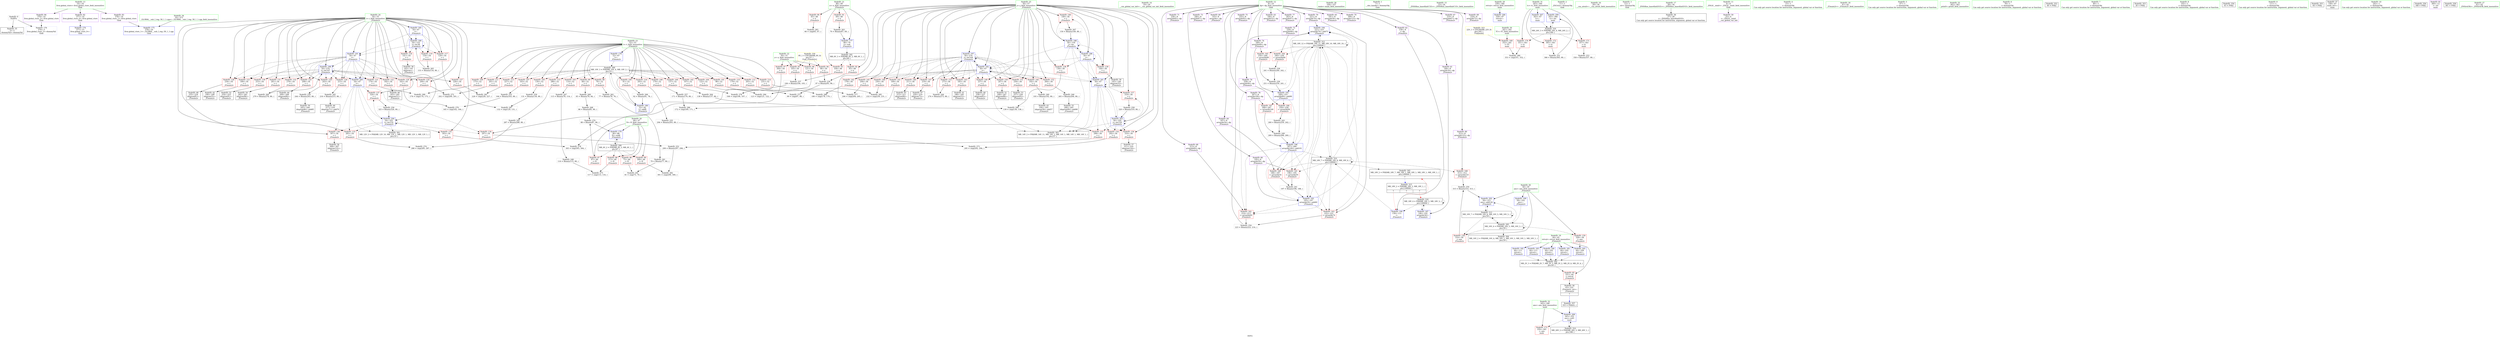 digraph "SVFG" {
	label="SVFG";

	Node0x5575278bdee0 [shape=record,color=grey,label="{NodeID: 0\nNullPtr}"];
	Node0x5575278bdee0 -> Node0x5575278e0340[style=solid];
	Node0x5575278bdee0 -> Node0x5575278e9760[style=solid];
	Node0x5575278f10d0 [shape=record,color=grey,label="{NodeID: 263\n70 = Binary(67, 69, )\n}"];
	Node0x5575278f10d0 -> Node0x5575278e9860[style=solid];
	Node0x5575278e9ad0 [shape=record,color=blue,label="{NodeID: 180\n52\<--92\nt\<--add9\n_Z5main2v\n}"];
	Node0x5575278e9ad0 -> Node0x557527900de0[style=dashed];
	Node0x5575278e0f00 [shape=record,color=red,label="{NodeID: 97\n304\<--50\n\<--y\n_Z5main2v\n}"];
	Node0x5575278e0f00 -> Node0x5575278f2750[style=solid];
	Node0x5575278c2290 [shape=record,color=green,label="{NodeID: 14\n19\<--20\n__cxx_global_var_init\<--__cxx_global_var_init_field_insensitive\n}"];
	Node0x5575278f25d0 [shape=record,color=grey,label="{NodeID: 277\n206 = cmp(204, 205, )\n}"];
	Node0x5575278e4780 [shape=record,color=blue,label="{NodeID: 194\n221\<--223\narrayidx74\<--add75\n_Z5main2v\n}"];
	Node0x5575278e4780 -> Node0x557527904de0[style=dashed];
	Node0x5575278e1a60 [shape=record,color=red,label="{NodeID: 111\n201\<--52\n\<--t\n_Z5main2v\n}"];
	Node0x5575278e1a60 -> Node0x5575278f1e50[style=solid];
	Node0x5575278dfd30 [shape=record,color=green,label="{NodeID: 28\n336\<--337\nmain\<--main_field_insensitive\n}"];
	Node0x5575278f3ad0 [shape=record,color=grey,label="{NodeID: 291\n81 = cmp(75, 79, )\n}"];
	Node0x5575278e52e0 [shape=record,color=blue,label="{NodeID: 208\n345\<--355\nans\<--call1\nmain\n}"];
	Node0x5575278e52e0 -> Node0x5575278e9490[style=dashed];
	Node0x5575278e52e0 -> Node0x5575279057e0[style=dashed];
	Node0x5575278e6d90 [shape=record,color=red,label="{NodeID: 125\n208\<--54\n\<--i\n_Z5main2v\n}"];
	Node0x5575278e6d90 -> Node0x5575278e0af0[style=solid];
	Node0x5575278e0950 [shape=record,color=black,label="{NodeID: 42\n190\<--189\nidxprom55\<--\n_Z5main2v\n}"];
	Node0x5575279026e0 [shape=record,color=black,label="{NodeID: 305\nMR_18V_2 = PHI(MR_18V_7, MR_18V_1, MR_18V_1, MR_18V_1, MR_18V_1, )\npts\{100000 \}\n|{<s0>7}}"];
	Node0x5575279026e0:s0 -> Node0x557527905ce0[style=dashed,color=blue];
	Node0x5575278e78f0 [shape=record,color=red,label="{NodeID: 139\n144\<--56\n\<--j\n_Z5main2v\n}"];
	Node0x5575278e78f0 -> Node0x5575278e06e0[style=solid];
	Node0x5575278e24d0 [shape=record,color=black,label="{NodeID: 56\n308\<--307\nidxprom122\<--\n_Z5main2v\n}"];
	Node0x5575278ed840 [shape=record,color=grey,label="{NodeID: 236\n251 = Binary(250, 241, )\n}"];
	Node0x5575278ed840 -> Node0x5575278e4850[style=solid];
	Node0x5575278e8450 [shape=record,color=red,label="{NodeID: 153\n273\<--56\n\<--j\n_Z5main2v\n}"];
	Node0x5575278e8450 -> Node0x5575278ee440[style=solid];
	Node0x5575278e3030 [shape=record,color=purple,label="{NodeID: 70\n221\<--8\narrayidx74\<--dp\n_Z5main2v\n}"];
	Node0x5575278e3030 -> Node0x5575278e8c70[style=solid];
	Node0x5575278e3030 -> Node0x5575278e4780[style=solid];
	Node0x5575278e5db0 [shape=record,color=grey,label="{NodeID: 250\n315 = Binary(314, 313, )\n}"];
	Node0x5575278e5db0 -> Node0x5575278e4e00[style=solid];
	Node0x5575278e8fb0 [shape=record,color=red,label="{NodeID: 167\n268\<--267\n\<--arrayidx100\n_Z5main2v\n}"];
	Node0x5575278e8fb0 -> Node0x5575278e5c30[style=solid];
	Node0x5575278e3bf0 [shape=record,color=purple,label="{NodeID: 84\n379\<--14\nllvm.global_ctors_2\<--llvm.global_ctors\nGlob }"];
	Node0x5575278e3bf0 -> Node0x5575278e9760[style=solid];
	Node0x5575278c3ab0 [shape=record,color=green,label="{NodeID: 1\n7\<--1\n__dso_handle\<--dummyObj\nGlob }"];
	Node0x5575278f1250 [shape=record,color=grey,label="{NodeID: 264\n138 = Binary(137, 80, )\n}"];
	Node0x5575278f1250 -> Node0x5575278f3950[style=solid];
	Node0x5575278e9ba0 [shape=record,color=blue,label="{NodeID: 181\n44\<--102\nretval\<--\n_Z5main2v\n}"];
	Node0x5575278e9ba0 -> Node0x5575279017e0[style=dashed];
	Node0x5575278e0fd0 [shape=record,color=red,label="{NodeID: 98\n76\<--52\n\<--t\n_Z5main2v\n}"];
	Node0x5575278e0fd0 -> Node0x5575278f0f50[style=solid];
	Node0x5575278c2360 [shape=record,color=green,label="{NodeID: 15\n23\<--24\n_ZNSt8ios_base4InitC1Ev\<--_ZNSt8ios_base4InitC1Ev_field_insensitive\n}"];
	Node0x5575278f2750 [shape=record,color=grey,label="{NodeID: 278\n305 = cmp(303, 304, )\n}"];
	Node0x5575278e4850 [shape=record,color=blue,label="{NodeID: 195\n249\<--251\narrayidx89\<--add90\n_Z5main2v\n}"];
	Node0x5575278e4850 -> Node0x5575278e8ee0[style=dashed];
	Node0x5575278e4850 -> Node0x5575278e8fb0[style=dashed];
	Node0x5575278e4850 -> Node0x5575278e4920[style=dashed];
	Node0x5575278e1b30 [shape=record,color=red,label="{NodeID: 112\n205\<--52\n\<--t\n_Z5main2v\n}"];
	Node0x5575278e1b30 -> Node0x5575278f25d0[style=solid];
	Node0x5575278dfe00 [shape=record,color=green,label="{NodeID: 29\n339\<--340\nretval\<--retval_field_insensitive\nmain\n}"];
	Node0x5575278dfe00 -> Node0x5575278e5140[style=solid];
	Node0x5575278fe5e0 [shape=record,color=black,label="{NodeID: 292\nMR_6V_3 = PHI(MR_6V_2, MR_6V_1, )\npts\{49 \}\n}"];
	Node0x5575278fe5e0 -> Node0x5575278e42a0[style=dashed];
	Node0x5575278fe5e0 -> Node0x5575278e4370[style=dashed];
	Node0x5575278e53b0 [shape=record,color=blue,label="{NodeID: 209\n343\<--366\ntc\<--inc\nmain\n}"];
	Node0x5575278e53b0 -> Node0x5575279061e0[style=dashed];
	Node0x5575278e6e60 [shape=record,color=red,label="{NodeID: 126\n215\<--54\n\<--i\n_Z5main2v\n}"];
	Node0x5575278e6e60 -> Node0x5575278e5630[style=solid];
	Node0x5575278e0a20 [shape=record,color=black,label="{NodeID: 43\n194\<--193\nidxprom58\<--add57\n_Z5main2v\n}"];
	Node0x5575278e79c0 [shape=record,color=red,label="{NodeID: 140\n149\<--56\n\<--j\n_Z5main2v\n}"];
	Node0x5575278e79c0 -> Node0x5575278f16d0[style=solid];
	Node0x5575278e25a0 [shape=record,color=black,label="{NodeID: 57\n311\<--310\nidxprom124\<--\n_Z5main2v\n}"];
	Node0x5575278ed9c0 [shape=record,color=grey,label="{NodeID: 237\n106 = Binary(104, 105, )\n}"];
	Node0x5575278ed9c0 -> Node0x5575278f2450[style=solid];
	Node0x5575278e8520 [shape=record,color=red,label="{NodeID: 154\n292\<--56\n\<--j\n_Z5main2v\n}"];
	Node0x5575278e8520 -> Node0x5575278f1fd0[style=solid];
	Node0x5575278e3100 [shape=record,color=purple,label="{NodeID: 71\n236\<--8\narrayidx82\<--dp\n_Z5main2v\n}"];
	Node0x5575278e5f30 [shape=record,color=grey,label="{NodeID: 251\n366 = Binary(365, 80, )\n}"];
	Node0x5575278e5f30 -> Node0x5575278e53b0[style=solid];
	Node0x5575278e9080 [shape=record,color=red,label="{NodeID: 168\n313\<--312\n\<--arrayidx125\n_Z5main2v\n}"];
	Node0x5575278e9080 -> Node0x5575278e5db0[style=solid];
	Node0x5575278e3cf0 [shape=record,color=red,label="{NodeID: 85\n331\<--44\n\<--retval\n_Z5main2v\n}"];
	Node0x5575278e3cf0 -> Node0x5575278e2670[style=solid];
	Node0x5575278c3840 [shape=record,color=green,label="{NodeID: 2\n11\<--1\n_ZSt3cin\<--dummyObj\nGlob }"];
	Node0x5575278f13d0 [shape=record,color=grey,label="{NodeID: 265\n155 = Binary(154, 80, )\n}"];
	Node0x5575278f13d0 -> Node0x5575278ea220[style=solid];
	Node0x5575278e9c70 [shape=record,color=blue,label="{NodeID: 182\n44\<--111\nretval\<--\n_Z5main2v\n}"];
	Node0x5575278e9c70 -> Node0x5575279017e0[style=dashed];
	Node0x5575278e10a0 [shape=record,color=red,label="{NodeID: 99\n84\<--52\n\<--t\n_Z5main2v\n}"];
	Node0x5575278e10a0 -> Node0x5575278f19d0[style=solid];
	Node0x5575278c2430 [shape=record,color=green,label="{NodeID: 16\n29\<--30\n__cxa_atexit\<--__cxa_atexit_field_insensitive\n}"];
	Node0x5575278f28d0 [shape=record,color=grey,label="{NodeID: 279\n165 = cmp(162, 164, )\n}"];
	Node0x5575278e4920 [shape=record,color=blue,label="{NodeID: 196\n267\<--269\narrayidx100\<--add101\n_Z5main2v\n}"];
	Node0x5575278e4920 -> Node0x5575278e8a00[style=dashed];
	Node0x5575278e4920 -> Node0x5575278e8ad0[style=dashed];
	Node0x5575278e4920 -> Node0x5575278e8ba0[style=dashed];
	Node0x5575278e4920 -> Node0x5575278e8c70[style=dashed];
	Node0x5575278e4920 -> Node0x5575278e46b0[style=dashed];
	Node0x5575278e4920 -> Node0x5575278e4780[style=dashed];
	Node0x5575278e4920 -> Node0x5575279043e0[style=dashed];
	Node0x5575278e4920 -> Node0x557527904de0[style=dashed];
	Node0x5575278e1c00 [shape=record,color=red,label="{NodeID: 113\n227\<--52\n\<--t\n_Z5main2v\n}"];
	Node0x5575278e1c00 -> Node0x5575278f2bd0[style=solid];
	Node0x5575278dfed0 [shape=record,color=green,label="{NodeID: 30\n341\<--342\nTC\<--TC_field_insensitive\nmain\n}"];
	Node0x5575278dfed0 -> Node0x5575278e9150[style=solid];
	Node0x5575278e6f30 [shape=record,color=red,label="{NodeID: 127\n226\<--54\n\<--i\n_Z5main2v\n}"];
	Node0x5575278e6f30 -> Node0x5575278f2bd0[style=solid];
	Node0x5575278e0af0 [shape=record,color=black,label="{NodeID: 44\n209\<--208\nidxprom66\<--\n_Z5main2v\n}"];
	Node0x5575278e7a90 [shape=record,color=red,label="{NodeID: 141\n169\<--56\n\<--j\n_Z5main2v\n}"];
	Node0x5575278e7a90 -> Node0x5575278f3350[style=solid];
	Node0x5575278e2670 [shape=record,color=black,label="{NodeID: 58\n43\<--331\n_Z5main2v_ret\<--\n_Z5main2v\n|{<s0>7}}"];
	Node0x5575278e2670:s0 -> Node0x557527919e80[style=solid,color=blue];
	Node0x5575278edb40 [shape=record,color=grey,label="{NodeID: 238\n241 = Binary(240, 242, )\n}"];
	Node0x5575278edb40 -> Node0x5575278ed840[style=solid];
	Node0x5575278e85f0 [shape=record,color=red,label="{NodeID: 155\n298\<--56\n\<--j\n_Z5main2v\n}"];
	Node0x5575278e85f0 -> Node0x5575278e60b0[style=solid];
	Node0x5575278e31d0 [shape=record,color=purple,label="{NodeID: 72\n239\<--8\narrayidx84\<--dp\n_Z5main2v\n}"];
	Node0x5575278e31d0 -> Node0x5575278e8d40[style=solid];
	Node0x5575278e60b0 [shape=record,color=grey,label="{NodeID: 252\n299 = Binary(297, 298, )\n}"];
	Node0x5575278e60b0 -> Node0x5575278f2d50[style=solid];
	Node0x5575278e9150 [shape=record,color=red,label="{NodeID: 169\n352\<--341\n\<--TC\nmain\n}"];
	Node0x5575278e9150 -> Node0x5575278f2a50[style=solid];
	Node0x5575278e3dc0 [shape=record,color=red,label="{NodeID: 86\n75\<--46\n\<--N\n_Z5main2v\n}"];
	Node0x5575278e3dc0 -> Node0x5575278f3ad0[style=solid];
	Node0x5575278c38d0 [shape=record,color=green,label="{NodeID: 3\n12\<--1\n.str\<--dummyObj\nGlob }"];
	Node0x5575278f1550 [shape=record,color=grey,label="{NodeID: 266\n92 = Binary(91, 78, )\n}"];
	Node0x5575278f1550 -> Node0x5575278e9ad0[style=solid];
	Node0x5575278e9d40 [shape=record,color=blue,label="{NodeID: 183\n44\<--111\nretval\<--\n_Z5main2v\n}"];
	Node0x5575278e9d40 -> Node0x5575279017e0[style=dashed];
	Node0x5575278e1170 [shape=record,color=red,label="{NodeID: 100\n91\<--52\n\<--t\n_Z5main2v\n}"];
	Node0x5575278e1170 -> Node0x5575278f1550[style=solid];
	Node0x5575278c2500 [shape=record,color=green,label="{NodeID: 17\n28\<--34\n_ZNSt8ios_base4InitD1Ev\<--_ZNSt8ios_base4InitD1Ev_field_insensitive\n}"];
	Node0x5575278c2500 -> Node0x5575278e0440[style=solid];
	Node0x5575278f2a50 [shape=record,color=grey,label="{NodeID: 280\n353 = cmp(351, 352, )\n}"];
	Node0x5575278e49f0 [shape=record,color=blue,label="{NodeID: 197\n56\<--274\nj\<--inc104\n_Z5main2v\n}"];
	Node0x5575278e49f0 -> Node0x5575278e7a90[style=dashed];
	Node0x5575278e49f0 -> Node0x5575278e7b60[style=dashed];
	Node0x5575278e49f0 -> Node0x5575278e7c30[style=dashed];
	Node0x5575278e49f0 -> Node0x5575278e7d00[style=dashed];
	Node0x5575278e49f0 -> Node0x5575278e7dd0[style=dashed];
	Node0x5575278e49f0 -> Node0x5575278e7ea0[style=dashed];
	Node0x5575278e49f0 -> Node0x5575278e7f70[style=dashed];
	Node0x5575278e49f0 -> Node0x5575278e8040[style=dashed];
	Node0x5575278e49f0 -> Node0x5575278e8110[style=dashed];
	Node0x5575278e49f0 -> Node0x5575278e81e0[style=dashed];
	Node0x5575278e49f0 -> Node0x5575278e82b0[style=dashed];
	Node0x5575278e49f0 -> Node0x5575278e8380[style=dashed];
	Node0x5575278e49f0 -> Node0x5575278e8450[style=dashed];
	Node0x5575278e49f0 -> Node0x5575278e45e0[style=dashed];
	Node0x5575278e49f0 -> Node0x5575278e49f0[style=dashed];
	Node0x5575278e49f0 -> Node0x5575278e4d30[style=dashed];
	Node0x5575278e49f0 -> Node0x557527901ce0[style=dashed];
	Node0x5575278e1cd0 [shape=record,color=red,label="{NodeID: 114\n231\<--52\n\<--t\n_Z5main2v\n}"];
	Node0x5575278e1cd0 -> Node0x5575278f31d0[style=solid];
	Node0x5575278dffa0 [shape=record,color=green,label="{NodeID: 31\n343\<--344\ntc\<--tc_field_insensitive\nmain\n}"];
	Node0x5575278dffa0 -> Node0x5575278e9220[style=solid];
	Node0x5575278dffa0 -> Node0x5575278e92f0[style=solid];
	Node0x5575278dffa0 -> Node0x5575278e93c0[style=solid];
	Node0x5575278dffa0 -> Node0x5575278e5210[style=solid];
	Node0x5575278dffa0 -> Node0x5575278e53b0[style=solid];
	Node0x5575278e7000 [shape=record,color=red,label="{NodeID: 128\n234\<--54\n\<--i\n_Z5main2v\n}"];
	Node0x5575278e7000 -> Node0x5575278e1e50[style=solid];
	Node0x5575278e0bc0 [shape=record,color=black,label="{NodeID: 45\n212\<--211\nidxprom68\<--\n_Z5main2v\n}"];
	Node0x5575278e7b60 [shape=record,color=red,label="{NodeID: 142\n178\<--56\n\<--j\n_Z5main2v\n}"];
	Node0x5575278e7b60 -> Node0x5575278f3650[style=solid];
	Node0x5575278e2740 [shape=record,color=purple,label="{NodeID: 59\n25\<--4\n\<--_ZStL8__ioinit\n__cxx_global_var_init\n}"];
	Node0x5575278edcc0 [shape=record,color=grey,label="{NodeID: 239\n244 = Binary(243, 80, )\n}"];
	Node0x5575278edcc0 -> Node0x5575278e1ff0[style=solid];
	Node0x5575278e86c0 [shape=record,color=red,label="{NodeID: 156\n310\<--56\n\<--j\n_Z5main2v\n}"];
	Node0x5575278e86c0 -> Node0x5575278e25a0[style=solid];
	Node0x5575278e32a0 [shape=record,color=purple,label="{NodeID: 73\n246\<--8\narrayidx87\<--dp\n_Z5main2v\n}"];
	Node0x5575278e6230 [shape=record,color=grey,label="{NodeID: 253\n358 = Binary(357, 80, )\n}"];
	Node0x5575278e9220 [shape=record,color=red,label="{NodeID: 170\n351\<--343\n\<--tc\nmain\n}"];
	Node0x5575278e9220 -> Node0x5575278f2a50[style=solid];
	Node0x5575278e3e90 [shape=record,color=red,label="{NodeID: 87\n87\<--46\n\<--N\n_Z5main2v\n}"];
	Node0x5575278e3e90 -> Node0x5575278f1b50[style=solid];
	Node0x5575278c3960 [shape=record,color=green,label="{NodeID: 4\n15\<--1\n\<--dummyObj\nCan only get source location for instruction, argument, global var or function.}"];
	Node0x5575278f16d0 [shape=record,color=grey,label="{NodeID: 267\n150 = Binary(149, 80, )\n}"];
	Node0x5575278f16d0 -> Node0x5575278ea150[style=solid];
	Node0x5575278e9e10 [shape=record,color=blue,label="{NodeID: 184\n44\<--102\nretval\<--\n_Z5main2v\n}"];
	Node0x5575278e9e10 -> Node0x5575279017e0[style=dashed];
	Node0x5575278e1240 [shape=record,color=red,label="{NodeID: 101\n98\<--52\n\<--t\n_Z5main2v\n}"];
	Node0x5575278e1240 -> Node0x5575278f1cd0[style=solid];
	Node0x5575278c25d0 [shape=record,color=green,label="{NodeID: 18\n41\<--42\n_Z5main2v\<--_Z5main2v_field_insensitive\n}"];
	Node0x5575278f2bd0 [shape=record,color=grey,label="{NodeID: 281\n228 = cmp(226, 227, )\n}"];
	Node0x5575278e4ac0 [shape=record,color=blue,label="{NodeID: 198\n54\<--279\ni\<--inc107\n_Z5main2v\n}"];
	Node0x5575278e4ac0 -> Node0x5575278e6980[style=dashed];
	Node0x5575278e4ac0 -> Node0x5575278e6a50[style=dashed];
	Node0x5575278e4ac0 -> Node0x5575278e6b20[style=dashed];
	Node0x5575278e4ac0 -> Node0x5575278e6bf0[style=dashed];
	Node0x5575278e4ac0 -> Node0x5575278e6cc0[style=dashed];
	Node0x5575278e4ac0 -> Node0x5575278e6d90[style=dashed];
	Node0x5575278e4ac0 -> Node0x5575278e6e60[style=dashed];
	Node0x5575278e4ac0 -> Node0x5575278e6f30[style=dashed];
	Node0x5575278e4ac0 -> Node0x5575278e7000[style=dashed];
	Node0x5575278e4ac0 -> Node0x5575278e70d0[style=dashed];
	Node0x5575278e4ac0 -> Node0x5575278e71a0[style=dashed];
	Node0x5575278e4ac0 -> Node0x5575278e7270[style=dashed];
	Node0x5575278e4ac0 -> Node0x5575278e7340[style=dashed];
	Node0x5575278e4ac0 -> Node0x5575278e4ac0[style=dashed];
	Node0x5575278e4ac0 -> Node0x5575278e4c60[style=dashed];
	Node0x5575278e1da0 [shape=record,color=red,label="{NodeID: 115\n286\<--52\n\<--t\n_Z5main2v\n}"];
	Node0x5575278e1da0 -> Node0x5575278ee140[style=solid];
	Node0x5575278e0070 [shape=record,color=green,label="{NodeID: 32\n345\<--346\nans\<--ans_field_insensitive\nmain\n}"];
	Node0x5575278e0070 -> Node0x5575278e9490[style=solid];
	Node0x5575278e0070 -> Node0x5575278e52e0[style=solid];
	Node0x5575278ff4e0 [shape=record,color=black,label="{NodeID: 295\nMR_16V_4 = PHI(MR_16V_5, MR_16V_3, )\npts\{59 \}\n}"];
	Node0x5575278ff4e0 -> Node0x5575278e8860[style=dashed];
	Node0x5575278ff4e0 -> Node0x5575278e8930[style=dashed];
	Node0x5575278ff4e0 -> Node0x5575278e4e00[style=dashed];
	Node0x5575278ff4e0 -> Node0x5575278ff4e0[style=dashed];
	Node0x5575278ff4e0 -> Node0x5575279021e0[style=dashed];
	Node0x5575278ff4e0 -> Node0x5575279052e0[style=dashed];
	Node0x5575278e70d0 [shape=record,color=red,label="{NodeID: 129\n243\<--54\n\<--i\n_Z5main2v\n}"];
	Node0x5575278e70d0 -> Node0x5575278edcc0[style=solid];
	Node0x5575278e0c90 [shape=record,color=black,label="{NodeID: 46\n217\<--216\nidxprom71\<--add70\n_Z5main2v\n}"];
	Node0x5575278e7c30 [shape=record,color=red,label="{NodeID: 143\n185\<--56\n\<--j\n_Z5main2v\n}"];
	Node0x5575278e7c30 -> Node0x5575278e0880[style=solid];
	Node0x5575278e2810 [shape=record,color=purple,label="{NodeID: 60\n143\<--8\narrayidx\<--dp\n_Z5main2v\n}"];
	Node0x557527908b00 [shape=record,color=yellow,style=double,label="{NodeID: 323\n22V_1 = ENCHI(MR_22V_0)\npts\{342 \}\nFun[main]}"];
	Node0x557527908b00 -> Node0x5575278e9150[style=dashed];
	Node0x5575278ede40 [shape=record,color=grey,label="{NodeID: 240\n193 = Binary(192, 80, )\n}"];
	Node0x5575278ede40 -> Node0x5575278e0a20[style=solid];
	Node0x5575278e8790 [shape=record,color=red,label="{NodeID: 157\n319\<--56\n\<--j\n_Z5main2v\n}"];
	Node0x5575278e8790 -> Node0x5575278f0950[style=solid];
	Node0x5575278e3370 [shape=record,color=purple,label="{NodeID: 74\n249\<--8\narrayidx89\<--dp\n_Z5main2v\n}"];
	Node0x5575278e3370 -> Node0x5575278e8e10[style=solid];
	Node0x5575278e3370 -> Node0x5575278e4850[style=solid];
	Node0x5575278e63b0 [shape=record,color=grey,label="{NodeID: 254\n223 = Binary(222, 214, )\n}"];
	Node0x5575278e63b0 -> Node0x5575278e4780[style=solid];
	Node0x5575278e92f0 [shape=record,color=red,label="{NodeID: 171\n357\<--343\n\<--tc\nmain\n}"];
	Node0x5575278e92f0 -> Node0x5575278e6230[style=solid];
	Node0x5575278e3f60 [shape=record,color=red,label="{NodeID: 88\n113\<--46\n\<--N\n_Z5main2v\n}"];
	Node0x5575278e3f60 -> Node0x5575278f22d0[style=solid];
	Node0x5575278c1680 [shape=record,color=green,label="{NodeID: 5\n67\<--1\n\<--dummyObj\nCan only get source location for instruction, argument, global var or function.}"];
	Node0x5575278f1850 [shape=record,color=grey,label="{NodeID: 268\n86 = Binary(85, 80, )\n}"];
	Node0x5575278f1850 -> Node0x5575278f1b50[style=solid];
	Node0x5575278e9ee0 [shape=record,color=blue,label="{NodeID: 185\n54\<--67\ni\<--\n_Z5main2v\n}"];
	Node0x5575278e9ee0 -> Node0x5575278e6710[style=dashed];
	Node0x5575278e9ee0 -> Node0x5575278e67e0[style=dashed];
	Node0x5575278e9ee0 -> Node0x5575278e68b0[style=dashed];
	Node0x5575278e9ee0 -> Node0x5575278ea220[style=dashed];
	Node0x5575278e9ee0 -> Node0x5575278ea3c0[style=dashed];
	Node0x5575278e1310 [shape=record,color=red,label="{NodeID: 102\n107\<--52\n\<--t\n_Z5main2v\n}"];
	Node0x5575278e1310 -> Node0x5575278f2450[style=solid];
	Node0x5575278df760 [shape=record,color=green,label="{NodeID: 19\n44\<--45\nretval\<--retval_field_insensitive\n_Z5main2v\n}"];
	Node0x5575278df760 -> Node0x5575278e3cf0[style=solid];
	Node0x5575278df760 -> Node0x5575278e9ba0[style=solid];
	Node0x5575278df760 -> Node0x5575278e9c70[style=solid];
	Node0x5575278df760 -> Node0x5575278e9d40[style=solid];
	Node0x5575278df760 -> Node0x5575278e9e10[style=solid];
	Node0x5575278df760 -> Node0x5575278e5070[style=solid];
	Node0x5575278f2d50 [shape=record,color=grey,label="{NodeID: 282\n301 = cmp(299, 300, )\n}"];
	Node0x5575278e4b90 [shape=record,color=blue,label="{NodeID: 199\n58\<--102\nans\<--\n_Z5main2v\n}"];
	Node0x5575278e4b90 -> Node0x5575278ff4e0[style=dashed];
	Node0x5575278e6640 [shape=record,color=red,label="{NodeID: 116\n293\<--52\n\<--t\n_Z5main2v\n}"];
	Node0x5575278e6640 -> Node0x5575278ed6c0[style=solid];
	Node0x5575278e0140 [shape=record,color=green,label="{NodeID: 33\n362\<--363\nprintf\<--printf_field_insensitive\n}"];
	Node0x5575278e71a0 [shape=record,color=red,label="{NodeID: 130\n253\<--54\n\<--i\n_Z5main2v\n}"];
	Node0x5575278e71a0 -> Node0x5575278e2190[style=solid];
	Node0x5575278e0d60 [shape=record,color=black,label="{NodeID: 47\n220\<--219\nidxprom73\<--\n_Z5main2v\n}"];
	Node0x5575279043e0 [shape=record,color=black,label="{NodeID: 310\nMR_18V_7 = PHI(MR_18V_8, MR_18V_6, )\npts\{100000 \}\n}"];
	Node0x5575279043e0 -> Node0x5575278e8a00[style=dashed];
	Node0x5575279043e0 -> Node0x5575278e8ad0[style=dashed];
	Node0x5575279043e0 -> Node0x5575278e8ba0[style=dashed];
	Node0x5575279043e0 -> Node0x5575278e8c70[style=dashed];
	Node0x5575279043e0 -> Node0x5575278e9080[style=dashed];
	Node0x5575279043e0 -> Node0x5575278e46b0[style=dashed];
	Node0x5575279043e0 -> Node0x5575278e4780[style=dashed];
	Node0x5575279043e0 -> Node0x5575279026e0[style=dashed];
	Node0x5575279043e0 -> Node0x5575279043e0[style=dashed];
	Node0x5575279043e0 -> Node0x557527904de0[style=dashed];
	Node0x5575278e7d00 [shape=record,color=red,label="{NodeID: 144\n192\<--56\n\<--j\n_Z5main2v\n}"];
	Node0x5575278e7d00 -> Node0x5575278ede40[style=solid];
	Node0x5575278e28e0 [shape=record,color=purple,label="{NodeID: 61\n146\<--8\narrayidx34\<--dp\n_Z5main2v\n}"];
	Node0x5575278e28e0 -> Node0x5575278ea080[style=solid];
	Node0x5575278edfc0 [shape=record,color=grey,label="{NodeID: 241\n197 = Binary(196, 188, )\n}"];
	Node0x5575278edfc0 -> Node0x5575278e46b0[style=solid];
	Node0x5575278e8860 [shape=record,color=red,label="{NodeID: 158\n314\<--58\n\<--ans\n_Z5main2v\n}"];
	Node0x5575278e8860 -> Node0x5575278e5db0[style=solid];
	Node0x5575278e3440 [shape=record,color=purple,label="{NodeID: 75\n255\<--8\narrayidx92\<--dp\n_Z5main2v\n}"];
	Node0x5575278e6530 [shape=record,color=grey,label="{NodeID: 255\n164 = Binary(163, 80, )\n}"];
	Node0x5575278e6530 -> Node0x5575278f28d0[style=solid];
	Node0x5575278e93c0 [shape=record,color=red,label="{NodeID: 172\n365\<--343\n\<--tc\nmain\n}"];
	Node0x5575278e93c0 -> Node0x5575278e5f30[style=solid];
	Node0x5575278e4030 [shape=record,color=red,label="{NodeID: 89\n300\<--46\n\<--N\n_Z5main2v\n}"];
	Node0x5575278e4030 -> Node0x5575278f2d50[style=solid];
	Node0x5575278c1710 [shape=record,color=green,label="{NodeID: 6\n78\<--1\n\<--dummyObj\nCan only get source location for instruction, argument, global var or function.}"];
	Node0x5575275bcdb0 [shape=record,color=black,label="{NodeID: 352\n60 = PHI()\n}"];
	Node0x5575278f19d0 [shape=record,color=grey,label="{NodeID: 269\n85 = Binary(78, 84, )\n}"];
	Node0x5575278f19d0 -> Node0x5575278f1850[style=solid];
	Node0x5575278e9fb0 [shape=record,color=blue,label="{NodeID: 186\n56\<--67\nj\<--\n_Z5main2v\n}"];
	Node0x5575278e9fb0 -> Node0x5575278e7820[style=dashed];
	Node0x5575278e9fb0 -> Node0x5575278e78f0[style=dashed];
	Node0x5575278e9fb0 -> Node0x5575278e79c0[style=dashed];
	Node0x5575278e9fb0 -> Node0x5575278e9fb0[style=dashed];
	Node0x5575278e9fb0 -> Node0x5575278ea150[style=dashed];
	Node0x5575278e9fb0 -> Node0x5575278e45e0[style=dashed];
	Node0x5575278e9fb0 -> Node0x5575278e4d30[style=dashed];
	Node0x5575278e9fb0 -> Node0x557527901ce0[style=dashed];
	Node0x5575278e13e0 [shape=record,color=red,label="{NodeID: 103\n114\<--52\n\<--t\n_Z5main2v\n}"];
	Node0x5575278e13e0 -> Node0x5575278e5930[style=solid];
	Node0x5575278df7f0 [shape=record,color=green,label="{NodeID: 20\n46\<--47\nN\<--N_field_insensitive\n_Z5main2v\n}"];
	Node0x5575278df7f0 -> Node0x5575278e3dc0[style=solid];
	Node0x5575278df7f0 -> Node0x5575278e3e90[style=solid];
	Node0x5575278df7f0 -> Node0x5575278e3f60[style=solid];
	Node0x5575278df7f0 -> Node0x5575278e4030[style=solid];
	Node0x5575278df7f0 -> Node0x5575278e9a00[style=solid];
	Node0x5575278f2ed0 [shape=record,color=grey,label="{NodeID: 283\n66 = cmp(65, 67, )\n}"];
	Node0x5575278e4c60 [shape=record,color=blue,label="{NodeID: 200\n54\<--67\ni\<--\n_Z5main2v\n}"];
	Node0x5575278e4c60 -> Node0x5575278e7410[style=dashed];
	Node0x5575278e4c60 -> Node0x5575278e74e0[style=dashed];
	Node0x5575278e4c60 -> Node0x5575278e75b0[style=dashed];
	Node0x5575278e4c60 -> Node0x5575278e7680[style=dashed];
	Node0x5575278e4c60 -> Node0x5575278e7750[style=dashed];
	Node0x5575278e4c60 -> Node0x5575278e4fa0[style=dashed];
	Node0x5575278e4c60 -> Node0x5575279012e0[style=dashed];
	Node0x5575278e6710 [shape=record,color=red,label="{NodeID: 117\n129\<--54\n\<--i\n_Z5main2v\n}"];
	Node0x5575278e6710 -> Node0x5575278f34d0[style=solid];
	Node0x5575278e0240 [shape=record,color=green,label="{NodeID: 34\n16\<--373\n_GLOBAL__sub_I_rng..58_1_1.cpp\<--_GLOBAL__sub_I_rng..58_1_1.cpp_field_insensitive\n}"];
	Node0x5575278e0240 -> Node0x5575278e9660[style=solid];
	Node0x5575278e7270 [shape=record,color=red,label="{NodeID: 131\n261\<--54\n\<--i\n_Z5main2v\n}"];
	Node0x5575278e7270 -> Node0x5575278e2330[style=solid];
	Node0x5575278e1e50 [shape=record,color=black,label="{NodeID: 48\n235\<--234\nidxprom81\<--\n_Z5main2v\n}"];
	Node0x5575278e7dd0 [shape=record,color=red,label="{NodeID: 145\n204\<--56\n\<--j\n_Z5main2v\n}"];
	Node0x5575278e7dd0 -> Node0x5575278f25d0[style=solid];
	Node0x5575278e29b0 [shape=record,color=purple,label="{NodeID: 62\n158\<--8\n\<--dp\n_Z5main2v\n}"];
	Node0x5575278e29b0 -> Node0x5575278ea2f0[style=solid];
	Node0x5575278ee140 [shape=record,color=grey,label="{NodeID: 242\n287 = Binary(286, 80, )\n}"];
	Node0x5575278ee140 -> Node0x5575278f2150[style=solid];
	Node0x5575278e8930 [shape=record,color=red,label="{NodeID: 159\n328\<--58\n\<--ans\n_Z5main2v\n}"];
	Node0x5575278e8930 -> Node0x5575278e5070[style=solid];
	Node0x5575278e3510 [shape=record,color=purple,label="{NodeID: 76\n258\<--8\narrayidx94\<--dp\n_Z5main2v\n}"];
	Node0x5575278e3510 -> Node0x5575278e8ee0[style=solid];
	Node0x5575278f0650 [shape=record,color=grey,label="{NodeID: 256\n325 = Binary(324, 80, )\n}"];
	Node0x5575278f0650 -> Node0x5575278e4fa0[style=solid];
	Node0x5575278e9490 [shape=record,color=red,label="{NodeID: 173\n359\<--345\n\<--ans\nmain\n}"];
	Node0x5575278e4100 [shape=record,color=red,label="{NodeID: 90\n65\<--48\n\<--x\n_Z5main2v\n}"];
	Node0x5575278e4100 -> Node0x5575278f2ed0[style=solid];
	Node0x5575278c17a0 [shape=record,color=green,label="{NodeID: 7\n80\<--1\n\<--dummyObj\nCan only get source location for instruction, argument, global var or function.}"];
	Node0x557527919390 [shape=record,color=black,label="{NodeID: 353\n26 = PHI()\n}"];
	Node0x5575278f1b50 [shape=record,color=grey,label="{NodeID: 270\n88 = Binary(87, 86, )\n}"];
	Node0x5575278f1b50 -> Node0x5575278e9a00[style=solid];
	Node0x5575278ea080 [shape=record,color=blue,label="{NodeID: 187\n146\<--102\narrayidx34\<--\n_Z5main2v\n}"];
	Node0x5575278ea080 -> Node0x557527906be0[style=dashed];
	Node0x5575278e14b0 [shape=record,color=red,label="{NodeID: 104\n122\<--52\n\<--t\n_Z5main2v\n}"];
	Node0x5575278e14b0 -> Node0x5575278f3050[style=solid];
	Node0x5575278df880 [shape=record,color=green,label="{NodeID: 21\n48\<--49\nx\<--x_field_insensitive\n_Z5main2v\n}"];
	Node0x5575278df880 -> Node0x5575278e4100[style=solid];
	Node0x5575278df880 -> Node0x5575278e41d0[style=solid];
	Node0x5575278df880 -> Node0x5575278e42a0[style=solid];
	Node0x5575278df880 -> Node0x5575278e4370[style=solid];
	Node0x5575278df880 -> Node0x5575278e9860[style=solid];
	Node0x5575278f3050 [shape=record,color=grey,label="{NodeID: 284\n123 = cmp(121, 122, )\n}"];
	Node0x5575278e4d30 [shape=record,color=blue,label="{NodeID: 201\n56\<--67\nj\<--\n_Z5main2v\n}"];
	Node0x5575278e4d30 -> Node0x5575278e8520[style=dashed];
	Node0x5575278e4d30 -> Node0x5575278e85f0[style=dashed];
	Node0x5575278e4d30 -> Node0x5575278e86c0[style=dashed];
	Node0x5575278e4d30 -> Node0x5575278e8790[style=dashed];
	Node0x5575278e4d30 -> Node0x5575278e4d30[style=dashed];
	Node0x5575278e4d30 -> Node0x5575278e4ed0[style=dashed];
	Node0x5575278e4d30 -> Node0x557527901ce0[style=dashed];
	Node0x5575278e67e0 [shape=record,color=red,label="{NodeID: 118\n141\<--54\n\<--i\n_Z5main2v\n}"];
	Node0x5575278e67e0 -> Node0x5575278e0610[style=solid];
	Node0x5575278e0340 [shape=record,color=black,label="{NodeID: 35\n2\<--3\ndummyVal\<--dummyVal\n}"];
	Node0x5575278e7340 [shape=record,color=red,label="{NodeID: 132\n278\<--54\n\<--i\n_Z5main2v\n}"];
	Node0x5575278e7340 -> Node0x5575278f0c50[style=solid];
	Node0x5575278e1f20 [shape=record,color=black,label="{NodeID: 49\n238\<--237\nidxprom83\<--\n_Z5main2v\n}"];
	Node0x557527904de0 [shape=record,color=black,label="{NodeID: 312\nMR_18V_12 = PHI(MR_18V_11, MR_18V_10, MR_18V_10, )\npts\{100000 \}\n}"];
	Node0x557527904de0 -> Node0x5575278e8a00[style=dashed];
	Node0x557527904de0 -> Node0x5575278e8ad0[style=dashed];
	Node0x557527904de0 -> Node0x5575278e8ba0[style=dashed];
	Node0x557527904de0 -> Node0x5575278e8c70[style=dashed];
	Node0x557527904de0 -> Node0x5575278e8d40[style=dashed];
	Node0x557527904de0 -> Node0x5575278e8e10[style=dashed];
	Node0x557527904de0 -> Node0x5575278e46b0[style=dashed];
	Node0x557527904de0 -> Node0x5575278e4780[style=dashed];
	Node0x557527904de0 -> Node0x5575278e4850[style=dashed];
	Node0x557527904de0 -> Node0x5575279043e0[style=dashed];
	Node0x557527904de0 -> Node0x557527904de0[style=dashed];
	Node0x5575278e7ea0 [shape=record,color=red,label="{NodeID: 146\n211\<--56\n\<--j\n_Z5main2v\n}"];
	Node0x5575278e7ea0 -> Node0x5575278e0bc0[style=solid];
	Node0x5575278e2a80 [shape=record,color=purple,label="{NodeID: 63\n184\<--8\narrayidx52\<--dp\n_Z5main2v\n}"];
	Node0x5575278ee2c0 [shape=record,color=grey,label="{NodeID: 243\n260 = Binary(259, 242, )\n}"];
	Node0x5575278ee2c0 -> Node0x5575278e5c30[style=solid];
	Node0x5575278e8a00 [shape=record,color=red,label="{NodeID: 160\n188\<--187\n\<--arrayidx54\n_Z5main2v\n}"];
	Node0x5575278e8a00 -> Node0x5575278edfc0[style=solid];
	Node0x5575278e35e0 [shape=record,color=purple,label="{NodeID: 77\n263\<--8\narrayidx97\<--dp\n_Z5main2v\n}"];
	Node0x5575278f07d0 [shape=record,color=grey,label="{NodeID: 257\n171 = Binary(170, 80, )\n}"];
	Node0x5575278f07d0 -> Node0x5575278f3350[style=solid];
	Node0x5575278e9560 [shape=record,color=blue,label="{NodeID: 174\n377\<--15\nllvm.global_ctors_0\<--\nGlob }"];
	Node0x5575278e41d0 [shape=record,color=red,label="{NodeID: 91\n69\<--48\n\<--x\n_Z5main2v\n}"];
	Node0x5575278e41d0 -> Node0x5575278f10d0[style=solid];
	Node0x5575278c2cb0 [shape=record,color=green,label="{NodeID: 8\n102\<--1\n\<--dummyObj\nCan only get source location for instruction, argument, global var or function.}"];
	Node0x557527919460 [shape=record,color=black,label="{NodeID: 354\n63 = PHI()\n}"];
	Node0x5575278f1cd0 [shape=record,color=grey,label="{NodeID: 271\n99 = cmp(97, 98, )\n}"];
	Node0x5575278ea150 [shape=record,color=blue,label="{NodeID: 188\n56\<--150\nj\<--inc\n_Z5main2v\n}"];
	Node0x5575278ea150 -> Node0x5575278e7820[style=dashed];
	Node0x5575278ea150 -> Node0x5575278e78f0[style=dashed];
	Node0x5575278ea150 -> Node0x5575278e79c0[style=dashed];
	Node0x5575278ea150 -> Node0x5575278e9fb0[style=dashed];
	Node0x5575278ea150 -> Node0x5575278ea150[style=dashed];
	Node0x5575278ea150 -> Node0x5575278e45e0[style=dashed];
	Node0x5575278ea150 -> Node0x5575278e4d30[style=dashed];
	Node0x5575278ea150 -> Node0x557527901ce0[style=dashed];
	Node0x5575278e1580 [shape=record,color=red,label="{NodeID: 105\n130\<--52\n\<--t\n_Z5main2v\n}"];
	Node0x5575278e1580 -> Node0x5575278f0ad0[style=solid];
	Node0x5575278df910 [shape=record,color=green,label="{NodeID: 22\n50\<--51\ny\<--y_field_insensitive\n_Z5main2v\n}"];
	Node0x5575278df910 -> Node0x5575278e4440[style=solid];
	Node0x5575278df910 -> Node0x5575278e4510[style=solid];
	Node0x5575278df910 -> Node0x5575278e0e30[style=solid];
	Node0x5575278df910 -> Node0x5575278e0f00[style=solid];
	Node0x5575278f31d0 [shape=record,color=grey,label="{NodeID: 285\n232 = cmp(230, 231, )\n}"];
	Node0x5575278e4e00 [shape=record,color=blue,label="{NodeID: 202\n58\<--315\nans\<--add126\n_Z5main2v\n}"];
	Node0x5575278e4e00 -> Node0x5575279052e0[style=dashed];
	Node0x5575278e68b0 [shape=record,color=red,label="{NodeID: 119\n154\<--54\n\<--i\n_Z5main2v\n}"];
	Node0x5575278e68b0 -> Node0x5575278f13d0[style=solid];
	Node0x5575278e0440 [shape=record,color=black,label="{NodeID: 36\n27\<--28\n\<--_ZNSt8ios_base4InitD1Ev\nCan only get source location for instruction, argument, global var or function.}"];
	Node0x5575279008e0 [shape=record,color=black,label="{NodeID: 299\nMR_4V_2 = PHI(MR_4V_3, MR_4V_1, )\npts\{47 \}\n}"];
	Node0x5575279008e0 -> Node0x5575278e3dc0[style=dashed];
	Node0x5575279008e0 -> Node0x5575278e3e90[style=dashed];
	Node0x5575279008e0 -> Node0x5575278e3f60[style=dashed];
	Node0x5575279008e0 -> Node0x5575278e4030[style=dashed];
	Node0x5575279008e0 -> Node0x5575278e9a00[style=dashed];
	Node0x5575278e7410 [shape=record,color=red,label="{NodeID: 133\n285\<--54\n\<--i\n_Z5main2v\n}"];
	Node0x5575278e7410 -> Node0x5575278f2150[style=solid];
	Node0x5575278e1ff0 [shape=record,color=black,label="{NodeID: 50\n245\<--244\nidxprom86\<--add85\n_Z5main2v\n}"];
	Node0x5575279052e0 [shape=record,color=black,label="{NodeID: 313\nMR_16V_7 = PHI(MR_16V_6, MR_16V_5, MR_16V_5, )\npts\{59 \}\n}"];
	Node0x5575279052e0 -> Node0x5575278e8860[style=dashed];
	Node0x5575279052e0 -> Node0x5575278e4e00[style=dashed];
	Node0x5575279052e0 -> Node0x5575278ff4e0[style=dashed];
	Node0x5575279052e0 -> Node0x5575279052e0[style=dashed];
	Node0x5575278e7f70 [shape=record,color=red,label="{NodeID: 147\n219\<--56\n\<--j\n_Z5main2v\n}"];
	Node0x5575278e7f70 -> Node0x5575278e0d60[style=solid];
	Node0x5575278e2b50 [shape=record,color=purple,label="{NodeID: 64\n187\<--8\narrayidx54\<--dp\n_Z5main2v\n}"];
	Node0x5575278e2b50 -> Node0x5575278e8a00[style=solid];
	Node0x5575278ee440 [shape=record,color=grey,label="{NodeID: 244\n274 = Binary(273, 80, )\n}"];
	Node0x5575278ee440 -> Node0x5575278e49f0[style=solid];
	Node0x5575278e8ad0 [shape=record,color=red,label="{NodeID: 161\n196\<--195\n\<--arrayidx59\n_Z5main2v\n}"];
	Node0x5575278e8ad0 -> Node0x5575278edfc0[style=solid];
	Node0x5575278e36b0 [shape=record,color=purple,label="{NodeID: 78\n267\<--8\narrayidx100\<--dp\n_Z5main2v\n}"];
	Node0x5575278e36b0 -> Node0x5575278e8fb0[style=solid];
	Node0x5575278e36b0 -> Node0x5575278e4920[style=solid];
	Node0x5575278f0950 [shape=record,color=grey,label="{NodeID: 258\n320 = Binary(319, 80, )\n}"];
	Node0x5575278f0950 -> Node0x5575278e4ed0[style=solid];
	Node0x5575278e9660 [shape=record,color=blue,label="{NodeID: 175\n378\<--16\nllvm.global_ctors_1\<--_GLOBAL__sub_I_rng..58_1_1.cpp\nGlob }"];
	Node0x5575278e42a0 [shape=record,color=red,label="{NodeID: 92\n95\<--48\n\<--x\n_Z5main2v\n}"];
	Node0x5575278e42a0 -> Node0x5575278ed540[style=solid];
	Node0x5575278c2d40 [shape=record,color=green,label="{NodeID: 9\n111\<--1\n\<--dummyObj\nCan only get source location for instruction, argument, global var or function.}"];
	Node0x557527919590 [shape=record,color=black,label="{NodeID: 355\n64 = PHI()\n}"];
	Node0x5575278f1e50 [shape=record,color=grey,label="{NodeID: 272\n202 = cmp(200, 201, )\n}"];
	Node0x5575278ea220 [shape=record,color=blue,label="{NodeID: 189\n54\<--155\ni\<--inc38\n_Z5main2v\n}"];
	Node0x5575278ea220 -> Node0x5575278e6710[style=dashed];
	Node0x5575278ea220 -> Node0x5575278e67e0[style=dashed];
	Node0x5575278ea220 -> Node0x5575278e68b0[style=dashed];
	Node0x5575278ea220 -> Node0x5575278ea220[style=dashed];
	Node0x5575278ea220 -> Node0x5575278ea3c0[style=dashed];
	Node0x5575278e1650 [shape=record,color=red,label="{NodeID: 106\n137\<--52\n\<--t\n_Z5main2v\n}"];
	Node0x5575278e1650 -> Node0x5575278f1250[style=solid];
	Node0x5575278df9a0 [shape=record,color=green,label="{NodeID: 23\n52\<--53\nt\<--t_field_insensitive\n_Z5main2v\n}"];
	Node0x5575278df9a0 -> Node0x5575278e0fd0[style=solid];
	Node0x5575278df9a0 -> Node0x5575278e10a0[style=solid];
	Node0x5575278df9a0 -> Node0x5575278e1170[style=solid];
	Node0x5575278df9a0 -> Node0x5575278e1240[style=solid];
	Node0x5575278df9a0 -> Node0x5575278e1310[style=solid];
	Node0x5575278df9a0 -> Node0x5575278e13e0[style=solid];
	Node0x5575278df9a0 -> Node0x5575278e14b0[style=solid];
	Node0x5575278df9a0 -> Node0x5575278e1580[style=solid];
	Node0x5575278df9a0 -> Node0x5575278e1650[style=solid];
	Node0x5575278df9a0 -> Node0x5575278e1720[style=solid];
	Node0x5575278df9a0 -> Node0x5575278e17f0[style=solid];
	Node0x5575278df9a0 -> Node0x5575278e18c0[style=solid];
	Node0x5575278df9a0 -> Node0x5575278e1990[style=solid];
	Node0x5575278df9a0 -> Node0x5575278e1a60[style=solid];
	Node0x5575278df9a0 -> Node0x5575278e1b30[style=solid];
	Node0x5575278df9a0 -> Node0x5575278e1c00[style=solid];
	Node0x5575278df9a0 -> Node0x5575278e1cd0[style=solid];
	Node0x5575278df9a0 -> Node0x5575278e1da0[style=solid];
	Node0x5575278df9a0 -> Node0x5575278e6640[style=solid];
	Node0x5575278df9a0 -> Node0x5575278e9930[style=solid];
	Node0x5575278df9a0 -> Node0x5575278e9ad0[style=solid];
	Node0x5575278f3350 [shape=record,color=grey,label="{NodeID: 286\n172 = cmp(169, 171, )\n}"];
	Node0x5575278e4ed0 [shape=record,color=blue,label="{NodeID: 203\n56\<--320\nj\<--inc129\n_Z5main2v\n}"];
	Node0x5575278e4ed0 -> Node0x5575278e8520[style=dashed];
	Node0x5575278e4ed0 -> Node0x5575278e85f0[style=dashed];
	Node0x5575278e4ed0 -> Node0x5575278e86c0[style=dashed];
	Node0x5575278e4ed0 -> Node0x5575278e8790[style=dashed];
	Node0x5575278e4ed0 -> Node0x5575278e4d30[style=dashed];
	Node0x5575278e4ed0 -> Node0x5575278e4ed0[style=dashed];
	Node0x5575278e4ed0 -> Node0x557527901ce0[style=dashed];
	Node0x5575278e6980 [shape=record,color=red,label="{NodeID: 120\n162\<--54\n\<--i\n_Z5main2v\n}"];
	Node0x5575278e6980 -> Node0x5575278f28d0[style=solid];
	Node0x5575278e0540 [shape=record,color=black,label="{NodeID: 37\n338\<--67\nmain_ret\<--\nmain\n}"];
	Node0x557527900de0 [shape=record,color=black,label="{NodeID: 300\nMR_10V_3 = PHI(MR_10V_4, MR_10V_2, )\npts\{53 \}\n}"];
	Node0x557527900de0 -> Node0x5575278e0fd0[style=dashed];
	Node0x557527900de0 -> Node0x5575278e10a0[style=dashed];
	Node0x557527900de0 -> Node0x5575278e1170[style=dashed];
	Node0x557527900de0 -> Node0x5575278e1240[style=dashed];
	Node0x557527900de0 -> Node0x5575278e1310[style=dashed];
	Node0x557527900de0 -> Node0x5575278e13e0[style=dashed];
	Node0x557527900de0 -> Node0x5575278e14b0[style=dashed];
	Node0x557527900de0 -> Node0x5575278e1580[style=dashed];
	Node0x557527900de0 -> Node0x5575278e1650[style=dashed];
	Node0x557527900de0 -> Node0x5575278e1720[style=dashed];
	Node0x557527900de0 -> Node0x5575278e17f0[style=dashed];
	Node0x557527900de0 -> Node0x5575278e18c0[style=dashed];
	Node0x557527900de0 -> Node0x5575278e1990[style=dashed];
	Node0x557527900de0 -> Node0x5575278e1a60[style=dashed];
	Node0x557527900de0 -> Node0x5575278e1b30[style=dashed];
	Node0x557527900de0 -> Node0x5575278e1c00[style=dashed];
	Node0x557527900de0 -> Node0x5575278e1cd0[style=dashed];
	Node0x557527900de0 -> Node0x5575278e1da0[style=dashed];
	Node0x557527900de0 -> Node0x5575278e6640[style=dashed];
	Node0x557527900de0 -> Node0x5575278e9ad0[style=dashed];
	Node0x5575278e74e0 [shape=record,color=red,label="{NodeID: 134\n297\<--54\n\<--i\n_Z5main2v\n}"];
	Node0x5575278e74e0 -> Node0x5575278e60b0[style=solid];
	Node0x5575278e20c0 [shape=record,color=black,label="{NodeID: 51\n248\<--247\nidxprom88\<--\n_Z5main2v\n}"];
	Node0x5575279057e0 [shape=record,color=black,label="{NodeID: 314\nMR_26V_2 = PHI(MR_26V_3, MR_26V_1, )\npts\{346 \}\n}"];
	Node0x5575279057e0 -> Node0x5575278e52e0[style=dashed];
	Node0x5575278e8040 [shape=record,color=red,label="{NodeID: 148\n230\<--56\n\<--j\n_Z5main2v\n}"];
	Node0x5575278e8040 -> Node0x5575278f31d0[style=solid];
	Node0x5575278e2c20 [shape=record,color=purple,label="{NodeID: 65\n191\<--8\narrayidx56\<--dp\n_Z5main2v\n}"];
	Node0x5575278e5630 [shape=record,color=grey,label="{NodeID: 245\n216 = Binary(215, 80, )\n}"];
	Node0x5575278e5630 -> Node0x5575278e0c90[style=solid];
	Node0x5575278e8ba0 [shape=record,color=red,label="{NodeID: 162\n214\<--213\n\<--arrayidx69\n_Z5main2v\n}"];
	Node0x5575278e8ba0 -> Node0x5575278e63b0[style=solid];
	Node0x5575278e3780 [shape=record,color=purple,label="{NodeID: 79\n309\<--8\narrayidx123\<--dp\n_Z5main2v\n}"];
	Node0x5575278f0ad0 [shape=record,color=grey,label="{NodeID: 259\n131 = Binary(130, 80, )\n}"];
	Node0x5575278f0ad0 -> Node0x5575278f34d0[style=solid];
	Node0x5575278e9760 [shape=record,color=blue, style = dotted,label="{NodeID: 176\n379\<--3\nllvm.global_ctors_2\<--dummyVal\nGlob }"];
	Node0x5575278e4370 [shape=record,color=red,label="{NodeID: 93\n104\<--48\n\<--x\n_Z5main2v\n}"];
	Node0x5575278e4370 -> Node0x5575278ed9c0[style=solid];
	Node0x5575278c2dd0 [shape=record,color=green,label="{NodeID: 10\n242\<--1\n\<--dummyObj\nCan only get source location for instruction, argument, global var or function.}"];
	Node0x557527919db0 [shape=record,color=black,label="{NodeID: 356\n348 = PHI()\n}"];
	Node0x5575278f1fd0 [shape=record,color=grey,label="{NodeID: 273\n295 = cmp(292, 294, )\n}"];
	Node0x5575278ea2f0 [shape=record,color=blue,label="{NodeID: 190\n158\<--111\n\<--\n_Z5main2v\n}"];
	Node0x5575278ea2f0 -> Node0x5575279043e0[style=dashed];
	Node0x5575278e1720 [shape=record,color=red,label="{NodeID: 107\n163\<--52\n\<--t\n_Z5main2v\n}"];
	Node0x5575278e1720 -> Node0x5575278e6530[style=solid];
	Node0x5575278dfa30 [shape=record,color=green,label="{NodeID: 24\n54\<--55\ni\<--i_field_insensitive\n_Z5main2v\n}"];
	Node0x5575278dfa30 -> Node0x5575278e6710[style=solid];
	Node0x5575278dfa30 -> Node0x5575278e67e0[style=solid];
	Node0x5575278dfa30 -> Node0x5575278e68b0[style=solid];
	Node0x5575278dfa30 -> Node0x5575278e6980[style=solid];
	Node0x5575278dfa30 -> Node0x5575278e6a50[style=solid];
	Node0x5575278dfa30 -> Node0x5575278e6b20[style=solid];
	Node0x5575278dfa30 -> Node0x5575278e6bf0[style=solid];
	Node0x5575278dfa30 -> Node0x5575278e6cc0[style=solid];
	Node0x5575278dfa30 -> Node0x5575278e6d90[style=solid];
	Node0x5575278dfa30 -> Node0x5575278e6e60[style=solid];
	Node0x5575278dfa30 -> Node0x5575278e6f30[style=solid];
	Node0x5575278dfa30 -> Node0x5575278e7000[style=solid];
	Node0x5575278dfa30 -> Node0x5575278e70d0[style=solid];
	Node0x5575278dfa30 -> Node0x5575278e71a0[style=solid];
	Node0x5575278dfa30 -> Node0x5575278e7270[style=solid];
	Node0x5575278dfa30 -> Node0x5575278e7340[style=solid];
	Node0x5575278dfa30 -> Node0x5575278e7410[style=solid];
	Node0x5575278dfa30 -> Node0x5575278e74e0[style=solid];
	Node0x5575278dfa30 -> Node0x5575278e75b0[style=solid];
	Node0x5575278dfa30 -> Node0x5575278e7680[style=solid];
	Node0x5575278dfa30 -> Node0x5575278e7750[style=solid];
	Node0x5575278dfa30 -> Node0x5575278e9ee0[style=solid];
	Node0x5575278dfa30 -> Node0x5575278ea220[style=solid];
	Node0x5575278dfa30 -> Node0x5575278ea3c0[style=solid];
	Node0x5575278dfa30 -> Node0x5575278e4ac0[style=solid];
	Node0x5575278dfa30 -> Node0x5575278e4c60[style=solid];
	Node0x5575278dfa30 -> Node0x5575278e4fa0[style=solid];
	Node0x5575278f34d0 [shape=record,color=grey,label="{NodeID: 287\n132 = cmp(129, 131, )\n}"];
	Node0x5575278e4fa0 [shape=record,color=blue,label="{NodeID: 204\n54\<--325\ni\<--inc132\n_Z5main2v\n}"];
	Node0x5575278e4fa0 -> Node0x5575278e7410[style=dashed];
	Node0x5575278e4fa0 -> Node0x5575278e74e0[style=dashed];
	Node0x5575278e4fa0 -> Node0x5575278e75b0[style=dashed];
	Node0x5575278e4fa0 -> Node0x5575278e7680[style=dashed];
	Node0x5575278e4fa0 -> Node0x5575278e7750[style=dashed];
	Node0x5575278e4fa0 -> Node0x5575278e4fa0[style=dashed];
	Node0x5575278e4fa0 -> Node0x5575279012e0[style=dashed];
	Node0x5575278e6a50 [shape=record,color=red,label="{NodeID: 121\n174\<--54\n\<--i\n_Z5main2v\n}"];
	Node0x5575278e6a50 -> Node0x5575278f37d0[style=solid];
	Node0x5575278e0610 [shape=record,color=black,label="{NodeID: 38\n142\<--141\nidxprom\<--\n_Z5main2v\n}"];
	Node0x5575279012e0 [shape=record,color=black,label="{NodeID: 301\nMR_12V_2 = PHI(MR_12V_10, MR_12V_1, MR_12V_1, MR_12V_1, MR_12V_1, )\npts\{55 \}\n}"];
	Node0x5575278e75b0 [shape=record,color=red,label="{NodeID: 135\n303\<--54\n\<--i\n_Z5main2v\n}"];
	Node0x5575278e75b0 -> Node0x5575278f2750[style=solid];
	Node0x5575278e2190 [shape=record,color=black,label="{NodeID: 52\n254\<--253\nidxprom91\<--\n_Z5main2v\n}"];
	Node0x557527905ce0 [shape=record,color=black,label="{NodeID: 315\nMR_18V_2 = PHI(MR_18V_3, MR_18V_1, )\npts\{100000 \}\n|{<s0>7|<s1>7|<s2>7}}"];
	Node0x557527905ce0:s0 -> Node0x5575278ea2f0[style=dashed,color=red];
	Node0x557527905ce0:s1 -> Node0x5575279026e0[style=dashed,color=red];
	Node0x557527905ce0:s2 -> Node0x557527906be0[style=dashed,color=red];
	Node0x5575278e8110 [shape=record,color=red,label="{NodeID: 149\n237\<--56\n\<--j\n_Z5main2v\n}"];
	Node0x5575278e8110 -> Node0x5575278e1f20[style=solid];
	Node0x5575278e2cf0 [shape=record,color=purple,label="{NodeID: 66\n195\<--8\narrayidx59\<--dp\n_Z5main2v\n}"];
	Node0x5575278e2cf0 -> Node0x5575278e8ad0[style=solid];
	Node0x5575278e2cf0 -> Node0x5575278e46b0[style=solid];
	Node0x5575278e57b0 [shape=record,color=grey,label="{NodeID: 246\n265 = Binary(264, 80, )\n}"];
	Node0x5575278e57b0 -> Node0x5575278e2400[style=solid];
	Node0x5575278e8c70 [shape=record,color=red,label="{NodeID: 163\n222\<--221\n\<--arrayidx74\n_Z5main2v\n}"];
	Node0x5575278e8c70 -> Node0x5575278e63b0[style=solid];
	Node0x5575278e3850 [shape=record,color=purple,label="{NodeID: 80\n312\<--8\narrayidx125\<--dp\n_Z5main2v\n}"];
	Node0x5575278e3850 -> Node0x5575278e9080[style=solid];
	Node0x5575278f0c50 [shape=record,color=grey,label="{NodeID: 260\n279 = Binary(278, 80, )\n}"];
	Node0x5575278f0c50 -> Node0x5575278e4ac0[style=solid];
	Node0x5575278e9860 [shape=record,color=blue,label="{NodeID: 177\n48\<--70\nx\<--sub\n_Z5main2v\n}"];
	Node0x5575278e9860 -> Node0x5575278fe5e0[style=dashed];
	Node0x5575278e4440 [shape=record,color=red,label="{NodeID: 94\n96\<--50\n\<--y\n_Z5main2v\n}"];
	Node0x5575278e4440 -> Node0x5575278ed540[style=solid];
	Node0x5575278c2e60 [shape=record,color=green,label="{NodeID: 11\n4\<--6\n_ZStL8__ioinit\<--_ZStL8__ioinit_field_insensitive\nGlob }"];
	Node0x5575278c2e60 -> Node0x5575278e2740[style=solid];
	Node0x557527919e80 [shape=record,color=black,label="{NodeID: 357\n355 = PHI(43, )\n}"];
	Node0x557527919e80 -> Node0x5575278e52e0[style=solid];
	Node0x5575278f2150 [shape=record,color=grey,label="{NodeID: 274\n288 = cmp(285, 287, )\n}"];
	Node0x5575278ea3c0 [shape=record,color=blue,label="{NodeID: 191\n54\<--67\ni\<--\n_Z5main2v\n}"];
	Node0x5575278ea3c0 -> Node0x5575278e6980[style=dashed];
	Node0x5575278ea3c0 -> Node0x5575278e6a50[style=dashed];
	Node0x5575278ea3c0 -> Node0x5575278e6b20[style=dashed];
	Node0x5575278ea3c0 -> Node0x5575278e6bf0[style=dashed];
	Node0x5575278ea3c0 -> Node0x5575278e6cc0[style=dashed];
	Node0x5575278ea3c0 -> Node0x5575278e6d90[style=dashed];
	Node0x5575278ea3c0 -> Node0x5575278e6e60[style=dashed];
	Node0x5575278ea3c0 -> Node0x5575278e6f30[style=dashed];
	Node0x5575278ea3c0 -> Node0x5575278e7000[style=dashed];
	Node0x5575278ea3c0 -> Node0x5575278e70d0[style=dashed];
	Node0x5575278ea3c0 -> Node0x5575278e71a0[style=dashed];
	Node0x5575278ea3c0 -> Node0x5575278e7270[style=dashed];
	Node0x5575278ea3c0 -> Node0x5575278e7340[style=dashed];
	Node0x5575278ea3c0 -> Node0x5575278e4ac0[style=dashed];
	Node0x5575278ea3c0 -> Node0x5575278e4c60[style=dashed];
	Node0x5575278e17f0 [shape=record,color=red,label="{NodeID: 108\n170\<--52\n\<--t\n_Z5main2v\n}"];
	Node0x5575278e17f0 -> Node0x5575278f07d0[style=solid];
	Node0x5575278dfac0 [shape=record,color=green,label="{NodeID: 25\n56\<--57\nj\<--j_field_insensitive\n_Z5main2v\n}"];
	Node0x5575278dfac0 -> Node0x5575278e7820[style=solid];
	Node0x5575278dfac0 -> Node0x5575278e78f0[style=solid];
	Node0x5575278dfac0 -> Node0x5575278e79c0[style=solid];
	Node0x5575278dfac0 -> Node0x5575278e7a90[style=solid];
	Node0x5575278dfac0 -> Node0x5575278e7b60[style=solid];
	Node0x5575278dfac0 -> Node0x5575278e7c30[style=solid];
	Node0x5575278dfac0 -> Node0x5575278e7d00[style=solid];
	Node0x5575278dfac0 -> Node0x5575278e7dd0[style=solid];
	Node0x5575278dfac0 -> Node0x5575278e7ea0[style=solid];
	Node0x5575278dfac0 -> Node0x5575278e7f70[style=solid];
	Node0x5575278dfac0 -> Node0x5575278e8040[style=solid];
	Node0x5575278dfac0 -> Node0x5575278e8110[style=solid];
	Node0x5575278dfac0 -> Node0x5575278e81e0[style=solid];
	Node0x5575278dfac0 -> Node0x5575278e82b0[style=solid];
	Node0x5575278dfac0 -> Node0x5575278e8380[style=solid];
	Node0x5575278dfac0 -> Node0x5575278e8450[style=solid];
	Node0x5575278dfac0 -> Node0x5575278e8520[style=solid];
	Node0x5575278dfac0 -> Node0x5575278e85f0[style=solid];
	Node0x5575278dfac0 -> Node0x5575278e86c0[style=solid];
	Node0x5575278dfac0 -> Node0x5575278e8790[style=solid];
	Node0x5575278dfac0 -> Node0x5575278e9fb0[style=solid];
	Node0x5575278dfac0 -> Node0x5575278ea150[style=solid];
	Node0x5575278dfac0 -> Node0x5575278e45e0[style=solid];
	Node0x5575278dfac0 -> Node0x5575278e49f0[style=solid];
	Node0x5575278dfac0 -> Node0x5575278e4d30[style=solid];
	Node0x5575278dfac0 -> Node0x5575278e4ed0[style=solid];
	Node0x5575278f3650 [shape=record,color=grey,label="{NodeID: 288\n180 = cmp(178, 179, )\n}"];
	Node0x5575278e5070 [shape=record,color=blue,label="{NodeID: 205\n44\<--328\nretval\<--\n_Z5main2v\n}"];
	Node0x5575278e5070 -> Node0x5575279017e0[style=dashed];
	Node0x5575278e6b20 [shape=record,color=red,label="{NodeID: 122\n182\<--54\n\<--i\n_Z5main2v\n}"];
	Node0x5575278e6b20 -> Node0x5575278e07b0[style=solid];
	Node0x5575278e06e0 [shape=record,color=black,label="{NodeID: 39\n145\<--144\nidxprom33\<--\n_Z5main2v\n}"];
	Node0x5575279017e0 [shape=record,color=black,label="{NodeID: 302\nMR_2V_3 = PHI(MR_2V_7, MR_2V_5, MR_2V_2, MR_2V_6, MR_2V_4, )\npts\{45 \}\n}"];
	Node0x5575279017e0 -> Node0x5575278e3cf0[style=dashed];
	Node0x5575278e7680 [shape=record,color=red,label="{NodeID: 136\n307\<--54\n\<--i\n_Z5main2v\n}"];
	Node0x5575278e7680 -> Node0x5575278e24d0[style=solid];
	Node0x5575278e2260 [shape=record,color=black,label="{NodeID: 53\n257\<--256\nidxprom93\<--\n_Z5main2v\n}"];
	Node0x5575279061e0 [shape=record,color=black,label="{NodeID: 316\nMR_24V_3 = PHI(MR_24V_4, MR_24V_2, )\npts\{344 \}\n}"];
	Node0x5575279061e0 -> Node0x5575278e9220[style=dashed];
	Node0x5575279061e0 -> Node0x5575278e92f0[style=dashed];
	Node0x5575279061e0 -> Node0x5575278e93c0[style=dashed];
	Node0x5575279061e0 -> Node0x5575278e53b0[style=dashed];
	Node0x5575278e81e0 [shape=record,color=red,label="{NodeID: 150\n247\<--56\n\<--j\n_Z5main2v\n}"];
	Node0x5575278e81e0 -> Node0x5575278e20c0[style=solid];
	Node0x5575278e2dc0 [shape=record,color=purple,label="{NodeID: 67\n210\<--8\narrayidx67\<--dp\n_Z5main2v\n}"];
	Node0x557527909150 [shape=record,color=yellow,style=double,label="{NodeID: 330\n8V_1 = ENCHI(MR_8V_0)\npts\{51 \}\nFun[_Z5main2v]}"];
	Node0x557527909150 -> Node0x5575278e4440[style=dashed];
	Node0x557527909150 -> Node0x5575278e4510[style=dashed];
	Node0x557527909150 -> Node0x5575278e0e30[style=dashed];
	Node0x557527909150 -> Node0x5575278e0f00[style=dashed];
	Node0x5575278e5930 [shape=record,color=grey,label="{NodeID: 247\n115 = Binary(78, 114, )\n}"];
	Node0x5575278e5930 -> Node0x5575278e5ab0[style=solid];
	Node0x5575278e8d40 [shape=record,color=red,label="{NodeID: 164\n240\<--239\n\<--arrayidx84\n_Z5main2v\n}"];
	Node0x5575278e8d40 -> Node0x5575278edb40[style=solid];
	Node0x5575278e3920 [shape=record,color=purple,label="{NodeID: 81\n360\<--12\n\<--.str\nmain\n}"];
	Node0x5575278f0dd0 [shape=record,color=grey,label="{NodeID: 261\n79 = Binary(77, 80, )\n}"];
	Node0x5575278f0dd0 -> Node0x5575278f3ad0[style=solid];
	Node0x5575278e9930 [shape=record,color=blue,label="{NodeID: 178\n52\<--67\nt\<--\n_Z5main2v\n}"];
	Node0x5575278e9930 -> Node0x557527900de0[style=dashed];
	Node0x5575278e4510 [shape=record,color=red,label="{NodeID: 95\n105\<--50\n\<--y\n_Z5main2v\n}"];
	Node0x5575278e4510 -> Node0x5575278ed9c0[style=solid];
	Node0x5575278c2f30 [shape=record,color=green,label="{NodeID: 12\n8\<--10\ndp\<--dp_field_insensitive\nGlob }"];
	Node0x5575278c2f30 -> Node0x5575278e2810[style=solid];
	Node0x5575278c2f30 -> Node0x5575278e28e0[style=solid];
	Node0x5575278c2f30 -> Node0x5575278e29b0[style=solid];
	Node0x5575278c2f30 -> Node0x5575278e2a80[style=solid];
	Node0x5575278c2f30 -> Node0x5575278e2b50[style=solid];
	Node0x5575278c2f30 -> Node0x5575278e2c20[style=solid];
	Node0x5575278c2f30 -> Node0x5575278e2cf0[style=solid];
	Node0x5575278c2f30 -> Node0x5575278e2dc0[style=solid];
	Node0x5575278c2f30 -> Node0x5575278e2e90[style=solid];
	Node0x5575278c2f30 -> Node0x5575278e2f60[style=solid];
	Node0x5575278c2f30 -> Node0x5575278e3030[style=solid];
	Node0x5575278c2f30 -> Node0x5575278e3100[style=solid];
	Node0x5575278c2f30 -> Node0x5575278e31d0[style=solid];
	Node0x5575278c2f30 -> Node0x5575278e32a0[style=solid];
	Node0x5575278c2f30 -> Node0x5575278e3370[style=solid];
	Node0x5575278c2f30 -> Node0x5575278e3440[style=solid];
	Node0x5575278c2f30 -> Node0x5575278e3510[style=solid];
	Node0x5575278c2f30 -> Node0x5575278e35e0[style=solid];
	Node0x5575278c2f30 -> Node0x5575278e36b0[style=solid];
	Node0x5575278c2f30 -> Node0x5575278e3780[style=solid];
	Node0x5575278c2f30 -> Node0x5575278e3850[style=solid];
	Node0x55752791a070 [shape=record,color=black,label="{NodeID: 358\n361 = PHI()\n}"];
	Node0x5575278f22d0 [shape=record,color=grey,label="{NodeID: 275\n117 = cmp(113, 116, )\n}"];
	Node0x5575278e45e0 [shape=record,color=blue,label="{NodeID: 192\n56\<--67\nj\<--\n_Z5main2v\n}"];
	Node0x5575278e45e0 -> Node0x5575278e7a90[style=dashed];
	Node0x5575278e45e0 -> Node0x5575278e7b60[style=dashed];
	Node0x5575278e45e0 -> Node0x5575278e7c30[style=dashed];
	Node0x5575278e45e0 -> Node0x5575278e7d00[style=dashed];
	Node0x5575278e45e0 -> Node0x5575278e7dd0[style=dashed];
	Node0x5575278e45e0 -> Node0x5575278e7ea0[style=dashed];
	Node0x5575278e45e0 -> Node0x5575278e7f70[style=dashed];
	Node0x5575278e45e0 -> Node0x5575278e8040[style=dashed];
	Node0x5575278e45e0 -> Node0x5575278e8110[style=dashed];
	Node0x5575278e45e0 -> Node0x5575278e81e0[style=dashed];
	Node0x5575278e45e0 -> Node0x5575278e82b0[style=dashed];
	Node0x5575278e45e0 -> Node0x5575278e8380[style=dashed];
	Node0x5575278e45e0 -> Node0x5575278e8450[style=dashed];
	Node0x5575278e45e0 -> Node0x5575278e45e0[style=dashed];
	Node0x5575278e45e0 -> Node0x5575278e49f0[style=dashed];
	Node0x5575278e45e0 -> Node0x5575278e4d30[style=dashed];
	Node0x5575278e45e0 -> Node0x557527901ce0[style=dashed];
	Node0x5575278e18c0 [shape=record,color=red,label="{NodeID: 109\n175\<--52\n\<--t\n_Z5main2v\n}"];
	Node0x5575278e18c0 -> Node0x5575278f37d0[style=solid];
	Node0x5575278dfb90 [shape=record,color=green,label="{NodeID: 26\n58\<--59\nans\<--ans_field_insensitive\n_Z5main2v\n}"];
	Node0x5575278dfb90 -> Node0x5575278e8860[style=solid];
	Node0x5575278dfb90 -> Node0x5575278e8930[style=solid];
	Node0x5575278dfb90 -> Node0x5575278e4b90[style=solid];
	Node0x5575278dfb90 -> Node0x5575278e4e00[style=solid];
	Node0x5575278f37d0 [shape=record,color=grey,label="{NodeID: 289\n176 = cmp(174, 175, )\n}"];
	Node0x5575278e5140 [shape=record,color=blue,label="{NodeID: 206\n339\<--67\nretval\<--\nmain\n}"];
	Node0x5575278e6bf0 [shape=record,color=red,label="{NodeID: 123\n189\<--54\n\<--i\n_Z5main2v\n}"];
	Node0x5575278e6bf0 -> Node0x5575278e0950[style=solid];
	Node0x5575278e07b0 [shape=record,color=black,label="{NodeID: 40\n183\<--182\nidxprom51\<--\n_Z5main2v\n}"];
	Node0x557527901ce0 [shape=record,color=black,label="{NodeID: 303\nMR_14V_2 = PHI(MR_14V_11, MR_14V_1, MR_14V_1, MR_14V_1, MR_14V_1, )\npts\{57 \}\n}"];
	Node0x5575278e7750 [shape=record,color=red,label="{NodeID: 137\n324\<--54\n\<--i\n_Z5main2v\n}"];
	Node0x5575278e7750 -> Node0x5575278f0650[style=solid];
	Node0x5575278e2330 [shape=record,color=black,label="{NodeID: 54\n262\<--261\nidxprom96\<--\n_Z5main2v\n}"];
	Node0x5575278ed540 [shape=record,color=grey,label="{NodeID: 234\n97 = Binary(95, 96, )\n}"];
	Node0x5575278ed540 -> Node0x5575278f1cd0[style=solid];
	Node0x5575278e82b0 [shape=record,color=red,label="{NodeID: 151\n256\<--56\n\<--j\n_Z5main2v\n}"];
	Node0x5575278e82b0 -> Node0x5575278e2260[style=solid];
	Node0x5575278e2e90 [shape=record,color=purple,label="{NodeID: 68\n213\<--8\narrayidx69\<--dp\n_Z5main2v\n}"];
	Node0x5575278e2e90 -> Node0x5575278e8ba0[style=solid];
	Node0x5575278e5ab0 [shape=record,color=grey,label="{NodeID: 248\n116 = Binary(115, 80, )\n}"];
	Node0x5575278e5ab0 -> Node0x5575278f22d0[style=solid];
	Node0x5575278e8e10 [shape=record,color=red,label="{NodeID: 165\n250\<--249\n\<--arrayidx89\n_Z5main2v\n}"];
	Node0x5575278e8e10 -> Node0x5575278ed840[style=solid];
	Node0x5575278e39f0 [shape=record,color=purple,label="{NodeID: 82\n377\<--14\nllvm.global_ctors_0\<--llvm.global_ctors\nGlob }"];
	Node0x5575278e39f0 -> Node0x5575278e9560[style=solid];
	Node0x5575278f0f50 [shape=record,color=grey,label="{NodeID: 262\n77 = Binary(78, 76, )\n}"];
	Node0x5575278f0f50 -> Node0x5575278f0dd0[style=solid];
	Node0x5575278e9a00 [shape=record,color=blue,label="{NodeID: 179\n46\<--88\nN\<--sub8\n_Z5main2v\n}"];
	Node0x5575278e9a00 -> Node0x5575279008e0[style=dashed];
	Node0x5575278e0e30 [shape=record,color=red,label="{NodeID: 96\n121\<--50\n\<--y\n_Z5main2v\n}"];
	Node0x5575278e0e30 -> Node0x5575278f3050[style=solid];
	Node0x5575278c21c0 [shape=record,color=green,label="{NodeID: 13\n14\<--18\nllvm.global_ctors\<--llvm.global_ctors_field_insensitive\nGlob }"];
	Node0x5575278c21c0 -> Node0x5575278e39f0[style=solid];
	Node0x5575278c21c0 -> Node0x5575278e3af0[style=solid];
	Node0x5575278c21c0 -> Node0x5575278e3bf0[style=solid];
	Node0x5575278f2450 [shape=record,color=grey,label="{NodeID: 276\n108 = cmp(106, 107, )\n}"];
	Node0x5575278e46b0 [shape=record,color=blue,label="{NodeID: 193\n195\<--197\narrayidx59\<--add60\n_Z5main2v\n}"];
	Node0x5575278e46b0 -> Node0x5575278e8ba0[style=dashed];
	Node0x5575278e46b0 -> Node0x5575278e8c70[style=dashed];
	Node0x5575278e46b0 -> Node0x5575278e4780[style=dashed];
	Node0x5575278e46b0 -> Node0x557527904de0[style=dashed];
	Node0x5575278e1990 [shape=record,color=red,label="{NodeID: 110\n179\<--52\n\<--t\n_Z5main2v\n}"];
	Node0x5575278e1990 -> Node0x5575278f3650[style=solid];
	Node0x5575278dfc60 [shape=record,color=green,label="{NodeID: 27\n61\<--62\n_ZNSirsERi\<--_ZNSirsERi_field_insensitive\n}"];
	Node0x5575278f3950 [shape=record,color=grey,label="{NodeID: 290\n139 = cmp(136, 138, )\n}"];
	Node0x5575278e5210 [shape=record,color=blue,label="{NodeID: 207\n343\<--67\ntc\<--\nmain\n}"];
	Node0x5575278e5210 -> Node0x5575279061e0[style=dashed];
	Node0x5575278e6cc0 [shape=record,color=red,label="{NodeID: 124\n200\<--54\n\<--i\n_Z5main2v\n}"];
	Node0x5575278e6cc0 -> Node0x5575278f1e50[style=solid];
	Node0x5575278e0880 [shape=record,color=black,label="{NodeID: 41\n186\<--185\nidxprom53\<--\n_Z5main2v\n}"];
	Node0x5575279021e0 [shape=record,color=black,label="{NodeID: 304\nMR_16V_2 = PHI(MR_16V_4, MR_16V_1, MR_16V_1, MR_16V_1, MR_16V_1, )\npts\{59 \}\n}"];
	Node0x5575278e7820 [shape=record,color=red,label="{NodeID: 138\n136\<--56\n\<--j\n_Z5main2v\n}"];
	Node0x5575278e7820 -> Node0x5575278f3950[style=solid];
	Node0x5575278e2400 [shape=record,color=black,label="{NodeID: 55\n266\<--265\nidxprom99\<--add98\n_Z5main2v\n}"];
	Node0x557527906be0 [shape=record,color=black,label="{NodeID: 318\nMR_18V_4 = PHI(MR_18V_5, MR_18V_3, )\npts\{100000 \}\n}"];
	Node0x557527906be0 -> Node0x5575278ea080[style=dashed];
	Node0x557527906be0 -> Node0x5575278ea2f0[style=dashed];
	Node0x557527906be0 -> Node0x557527906be0[style=dashed];
	Node0x5575278ed6c0 [shape=record,color=grey,label="{NodeID: 235\n294 = Binary(293, 80, )\n}"];
	Node0x5575278ed6c0 -> Node0x5575278f1fd0[style=solid];
	Node0x5575278e8380 [shape=record,color=red,label="{NodeID: 152\n264\<--56\n\<--j\n_Z5main2v\n}"];
	Node0x5575278e8380 -> Node0x5575278e57b0[style=solid];
	Node0x5575278e2f60 [shape=record,color=purple,label="{NodeID: 69\n218\<--8\narrayidx72\<--dp\n_Z5main2v\n}"];
	Node0x5575278e5c30 [shape=record,color=grey,label="{NodeID: 249\n269 = Binary(268, 260, )\n}"];
	Node0x5575278e5c30 -> Node0x5575278e4920[style=solid];
	Node0x5575278e8ee0 [shape=record,color=red,label="{NodeID: 166\n259\<--258\n\<--arrayidx94\n_Z5main2v\n}"];
	Node0x5575278e8ee0 -> Node0x5575278ee2c0[style=solid];
	Node0x5575278e3af0 [shape=record,color=purple,label="{NodeID: 83\n378\<--14\nllvm.global_ctors_1\<--llvm.global_ctors\nGlob }"];
	Node0x5575278e3af0 -> Node0x5575278e9660[style=solid];
}
